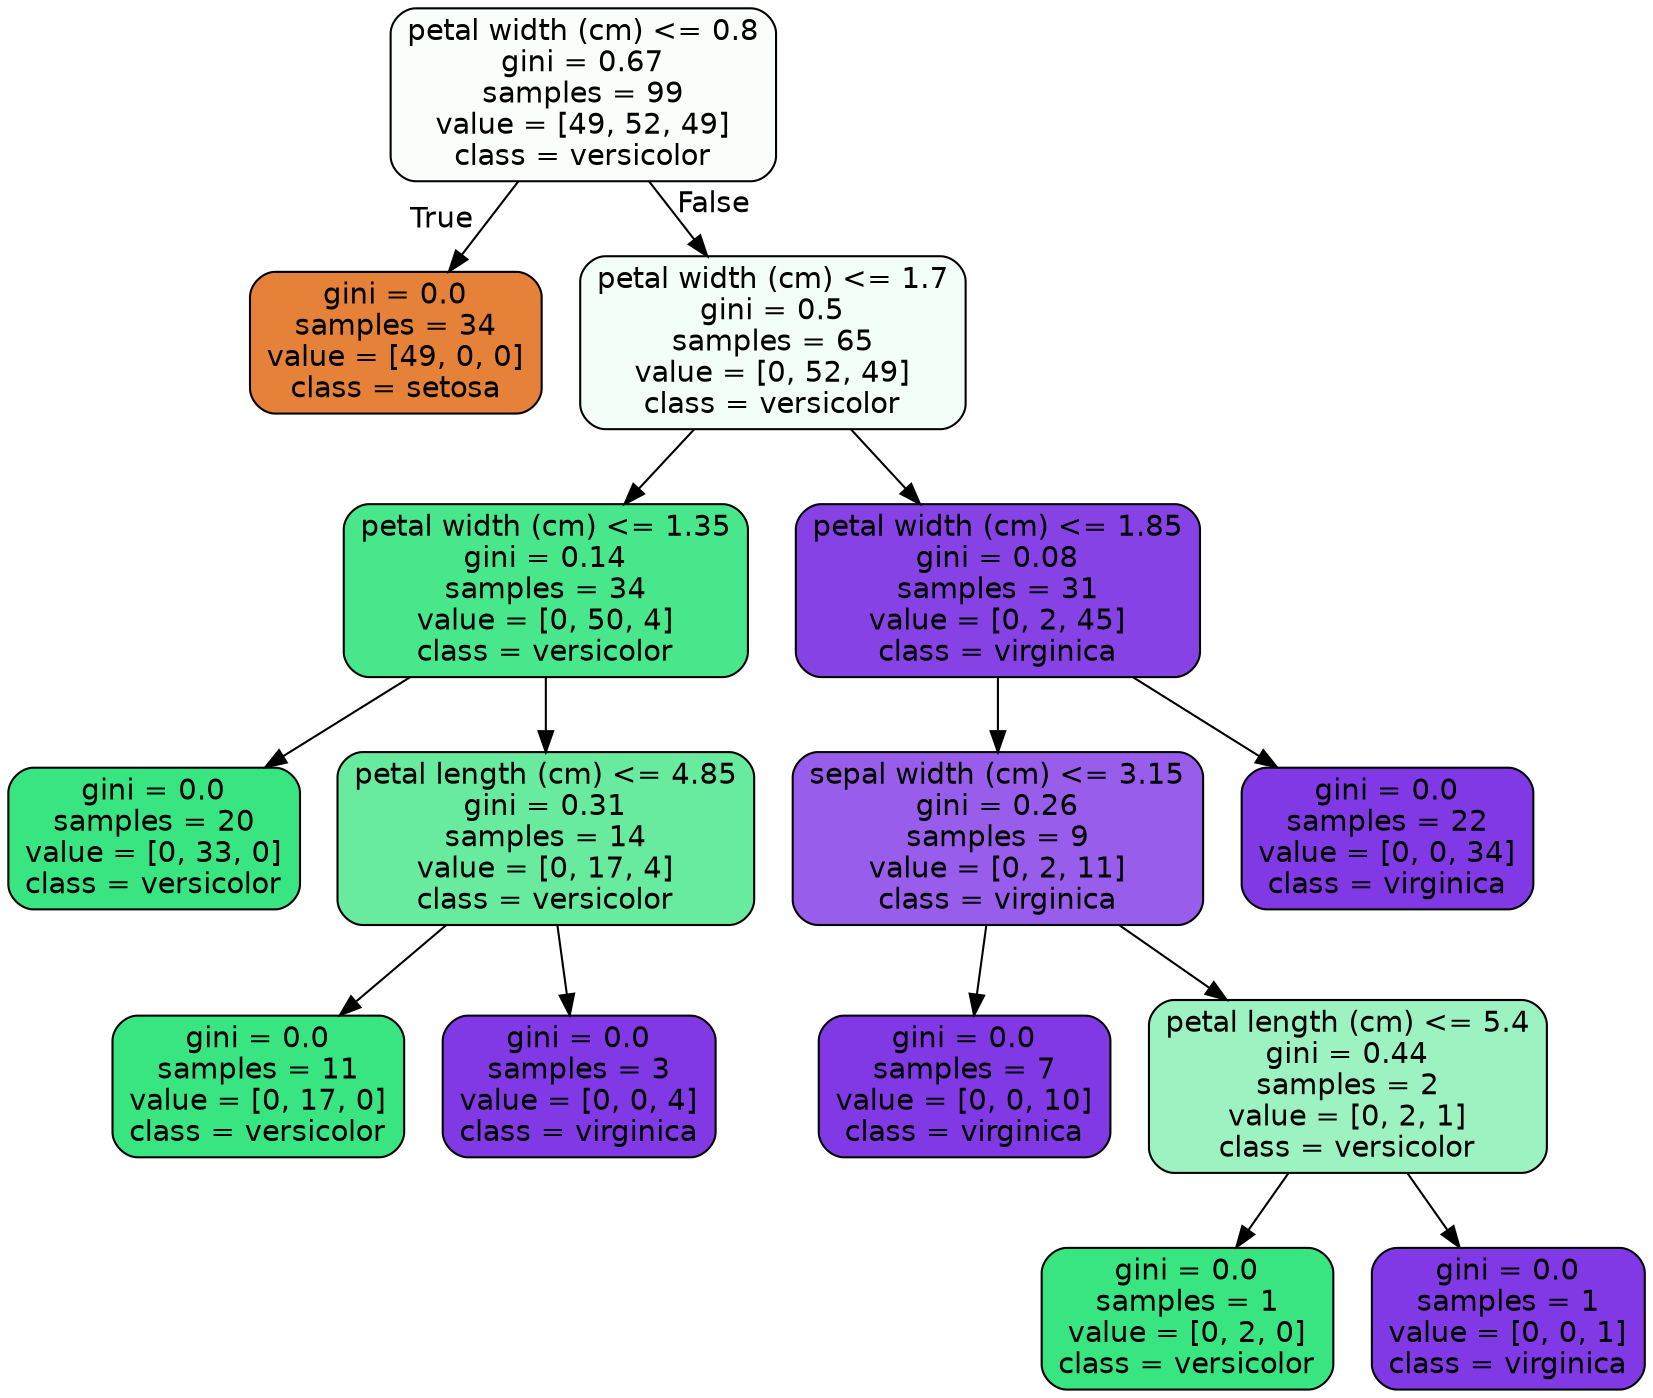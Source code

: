 digraph Tree {
node [shape=box, style="filled, rounded", color="black", fontname="helvetica"] ;
edge [fontname="helvetica"] ;
0 [label="petal width (cm) <= 0.8\ngini = 0.67\nsamples = 99\nvalue = [49, 52, 49]\nclass = versicolor", fillcolor="#f9fefb"] ;
1 [label="gini = 0.0\nsamples = 34\nvalue = [49, 0, 0]\nclass = setosa", fillcolor="#e58139"] ;
0 -> 1 [labeldistance=2.5, labelangle=45, headlabel="True"] ;
2 [label="petal width (cm) <= 1.7\ngini = 0.5\nsamples = 65\nvalue = [0, 52, 49]\nclass = versicolor", fillcolor="#f4fef8"] ;
0 -> 2 [labeldistance=2.5, labelangle=-45, headlabel="False"] ;
3 [label="petal width (cm) <= 1.35\ngini = 0.14\nsamples = 34\nvalue = [0, 50, 4]\nclass = versicolor", fillcolor="#49e78b"] ;
2 -> 3 ;
4 [label="gini = 0.0\nsamples = 20\nvalue = [0, 33, 0]\nclass = versicolor", fillcolor="#39e581"] ;
3 -> 4 ;
5 [label="petal length (cm) <= 4.85\ngini = 0.31\nsamples = 14\nvalue = [0, 17, 4]\nclass = versicolor", fillcolor="#68eb9f"] ;
3 -> 5 ;
6 [label="gini = 0.0\nsamples = 11\nvalue = [0, 17, 0]\nclass = versicolor", fillcolor="#39e581"] ;
5 -> 6 ;
7 [label="gini = 0.0\nsamples = 3\nvalue = [0, 0, 4]\nclass = virginica", fillcolor="#8139e5"] ;
5 -> 7 ;
8 [label="petal width (cm) <= 1.85\ngini = 0.08\nsamples = 31\nvalue = [0, 2, 45]\nclass = virginica", fillcolor="#8742e6"] ;
2 -> 8 ;
9 [label="sepal width (cm) <= 3.15\ngini = 0.26\nsamples = 9\nvalue = [0, 2, 11]\nclass = virginica", fillcolor="#985dea"] ;
8 -> 9 ;
10 [label="gini = 0.0\nsamples = 7\nvalue = [0, 0, 10]\nclass = virginica", fillcolor="#8139e5"] ;
9 -> 10 ;
11 [label="petal length (cm) <= 5.4\ngini = 0.44\nsamples = 2\nvalue = [0, 2, 1]\nclass = versicolor", fillcolor="#9cf2c0"] ;
9 -> 11 ;
12 [label="gini = 0.0\nsamples = 1\nvalue = [0, 2, 0]\nclass = versicolor", fillcolor="#39e581"] ;
11 -> 12 ;
13 [label="gini = 0.0\nsamples = 1\nvalue = [0, 0, 1]\nclass = virginica", fillcolor="#8139e5"] ;
11 -> 13 ;
14 [label="gini = 0.0\nsamples = 22\nvalue = [0, 0, 34]\nclass = virginica", fillcolor="#8139e5"] ;
8 -> 14 ;
}